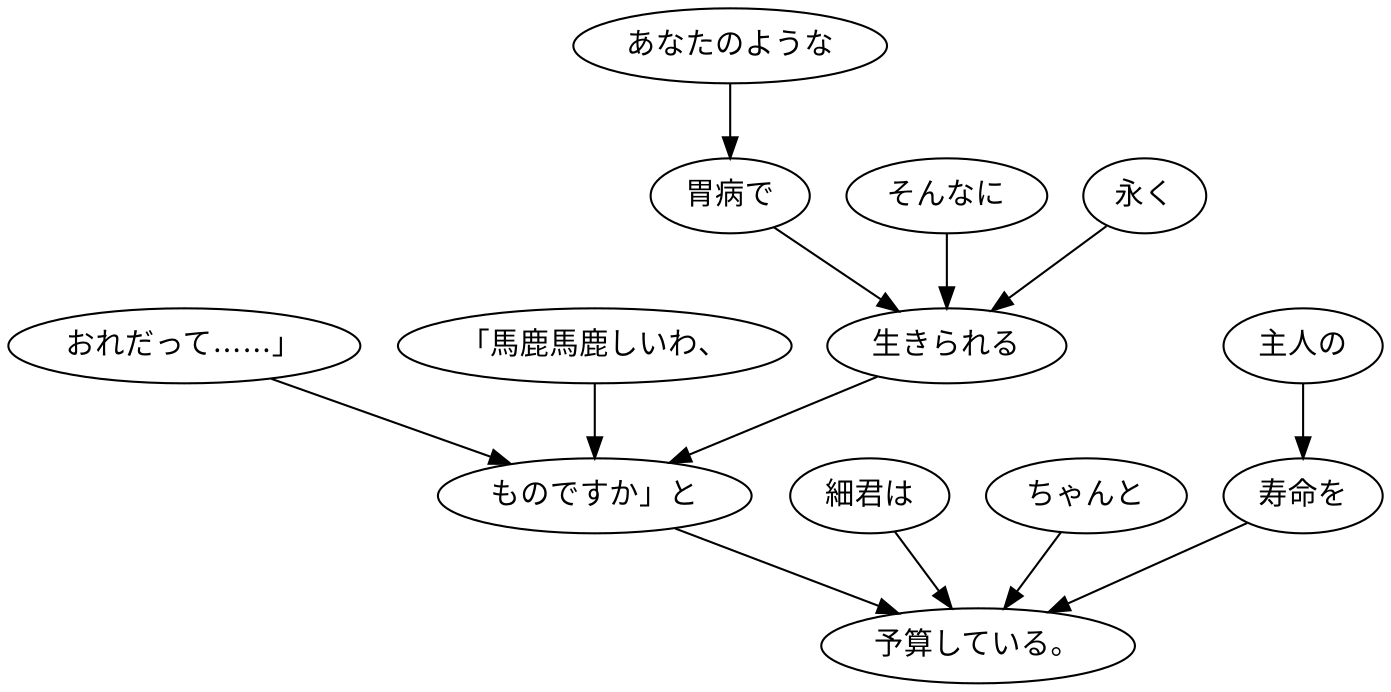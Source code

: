 digraph graph1735 {
	node0 [label="おれだって……」"];
	node1 [label="「馬鹿馬鹿しいわ、"];
	node2 [label="あなたのような"];
	node3 [label="胃病で"];
	node4 [label="そんなに"];
	node5 [label="永く"];
	node6 [label="生きられる"];
	node7 [label="ものですか」と"];
	node8 [label="細君は"];
	node9 [label="ちゃんと"];
	node10 [label="主人の"];
	node11 [label="寿命を"];
	node12 [label="予算している。"];
	node0 -> node7;
	node1 -> node7;
	node2 -> node3;
	node3 -> node6;
	node4 -> node6;
	node5 -> node6;
	node6 -> node7;
	node7 -> node12;
	node8 -> node12;
	node9 -> node12;
	node10 -> node11;
	node11 -> node12;
}
